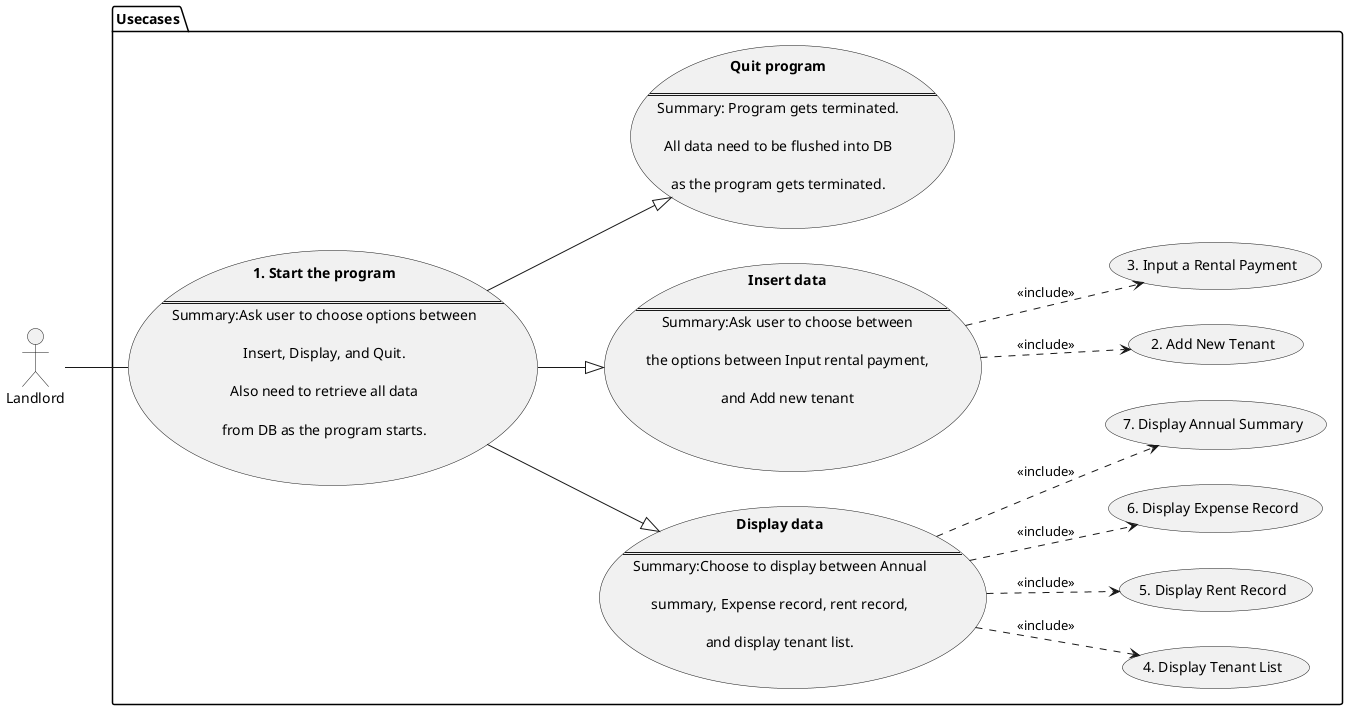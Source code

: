 @startuml ben
left to right direction
actor Landlord as L
package "Usecases" {

    usecase Start as "**1. Start the program**\n
    ==
    Summary:Ask user to choose options between\n
    Insert, Display, and Quit.\n
    Also need to retrieve all data\n
    from DB as the program starts.
    "

    usecase Display as "**Display data**\n
    ==
    Summary:Choose to display between Annual\n
    summary, Expense record, rent record,\n
    and display tenant list.
    "

    (4. Display Tenant List) as DTL
    (5. Display Rent Record) as DRR
    (6. Display Expense Record) as DER
    (7. Display Annual Summary) as DAS
    
    Display ..>(DTL): "<<include>>"
    Display ..>(DRR): "<<include>>"
    Display ..>(DER): "<<include>>"
    Display ..>(DAS): "<<include>>"

    /'
    DER ..> (Month Date): "<<include>>"
    DER ..> (Budget Category): "<<include>>"
    DER ..> (Payee): "<<include>>"
    DER ..> (Amount): "<<include>>"
    DAS ..> (Display Table): "<<include>>"
    DAS ..> (Display budget): "<<include>>"
    DAS ..> (Display balance): "<<include>>"
    '/

    usecase InsertData as "**Insert data**\n
    ==
    Summary:Ask user to choose between\n 
    the options between Input rental payment,\n
    and Add new tenant\n
    "
    (2. Add New Tenant) as ANT
    (3. Input a Rental Payment) as IRP
    InsertData ..> ANT: "<<include>>"
    InsertData ..> IRP: "<<include>>"

    usecase Quit as "**Quit program**\n
    ==
    Summary: Program gets terminated.\n
    All data need to be flushed into DB\n
    as the program gets terminated.
    "
}

L -- Start

Start --|> Display
Start --|> InsertData
Start --|> Quit

@enduml
